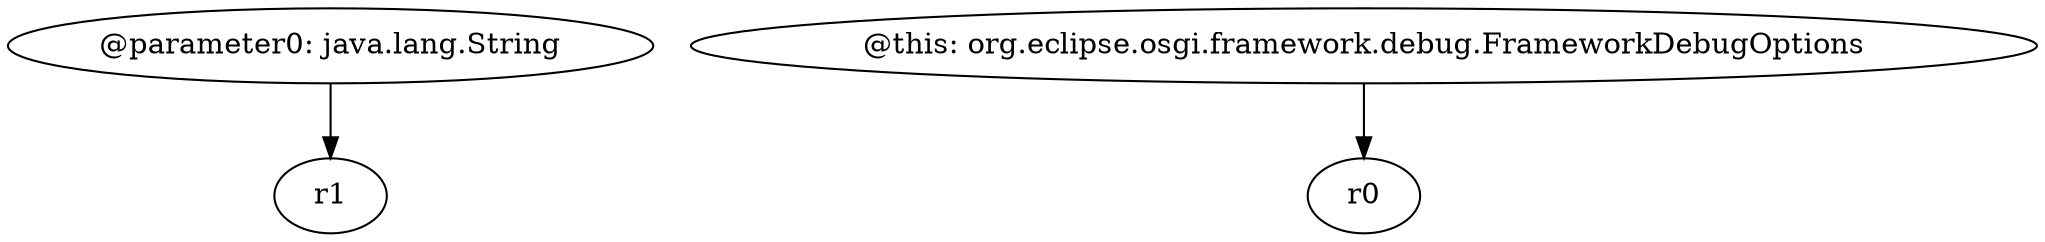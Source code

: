 digraph g {
0[label="@parameter0: java.lang.String"]
1[label="r1"]
0->1[label=""]
2[label="@this: org.eclipse.osgi.framework.debug.FrameworkDebugOptions"]
3[label="r0"]
2->3[label=""]
}